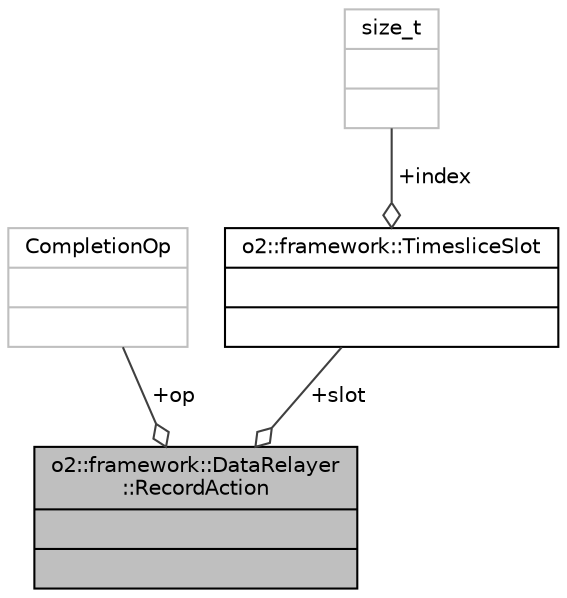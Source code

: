 digraph "o2::framework::DataRelayer::RecordAction"
{
 // INTERACTIVE_SVG=YES
  bgcolor="transparent";
  edge [fontname="Helvetica",fontsize="10",labelfontname="Helvetica",labelfontsize="10"];
  node [fontname="Helvetica",fontsize="10",shape=record];
  Node1 [label="{o2::framework::DataRelayer\l::RecordAction\n||}",height=0.2,width=0.4,color="black", fillcolor="grey75", style="filled" fontcolor="black"];
  Node2 -> Node1 [color="grey25",fontsize="10",style="solid",label=" +op" ,arrowhead="odiamond",fontname="Helvetica"];
  Node2 [label="{CompletionOp\n||}",height=0.2,width=0.4,color="grey75"];
  Node3 -> Node1 [color="grey25",fontsize="10",style="solid",label=" +slot" ,arrowhead="odiamond",fontname="Helvetica"];
  Node3 [label="{o2::framework::TimesliceSlot\n||}",height=0.2,width=0.4,color="black",URL="$da/dca/structo2_1_1framework_1_1TimesliceSlot.html"];
  Node4 -> Node3 [color="grey25",fontsize="10",style="solid",label=" +index" ,arrowhead="odiamond",fontname="Helvetica"];
  Node4 [label="{size_t\n||}",height=0.2,width=0.4,color="grey75"];
}
